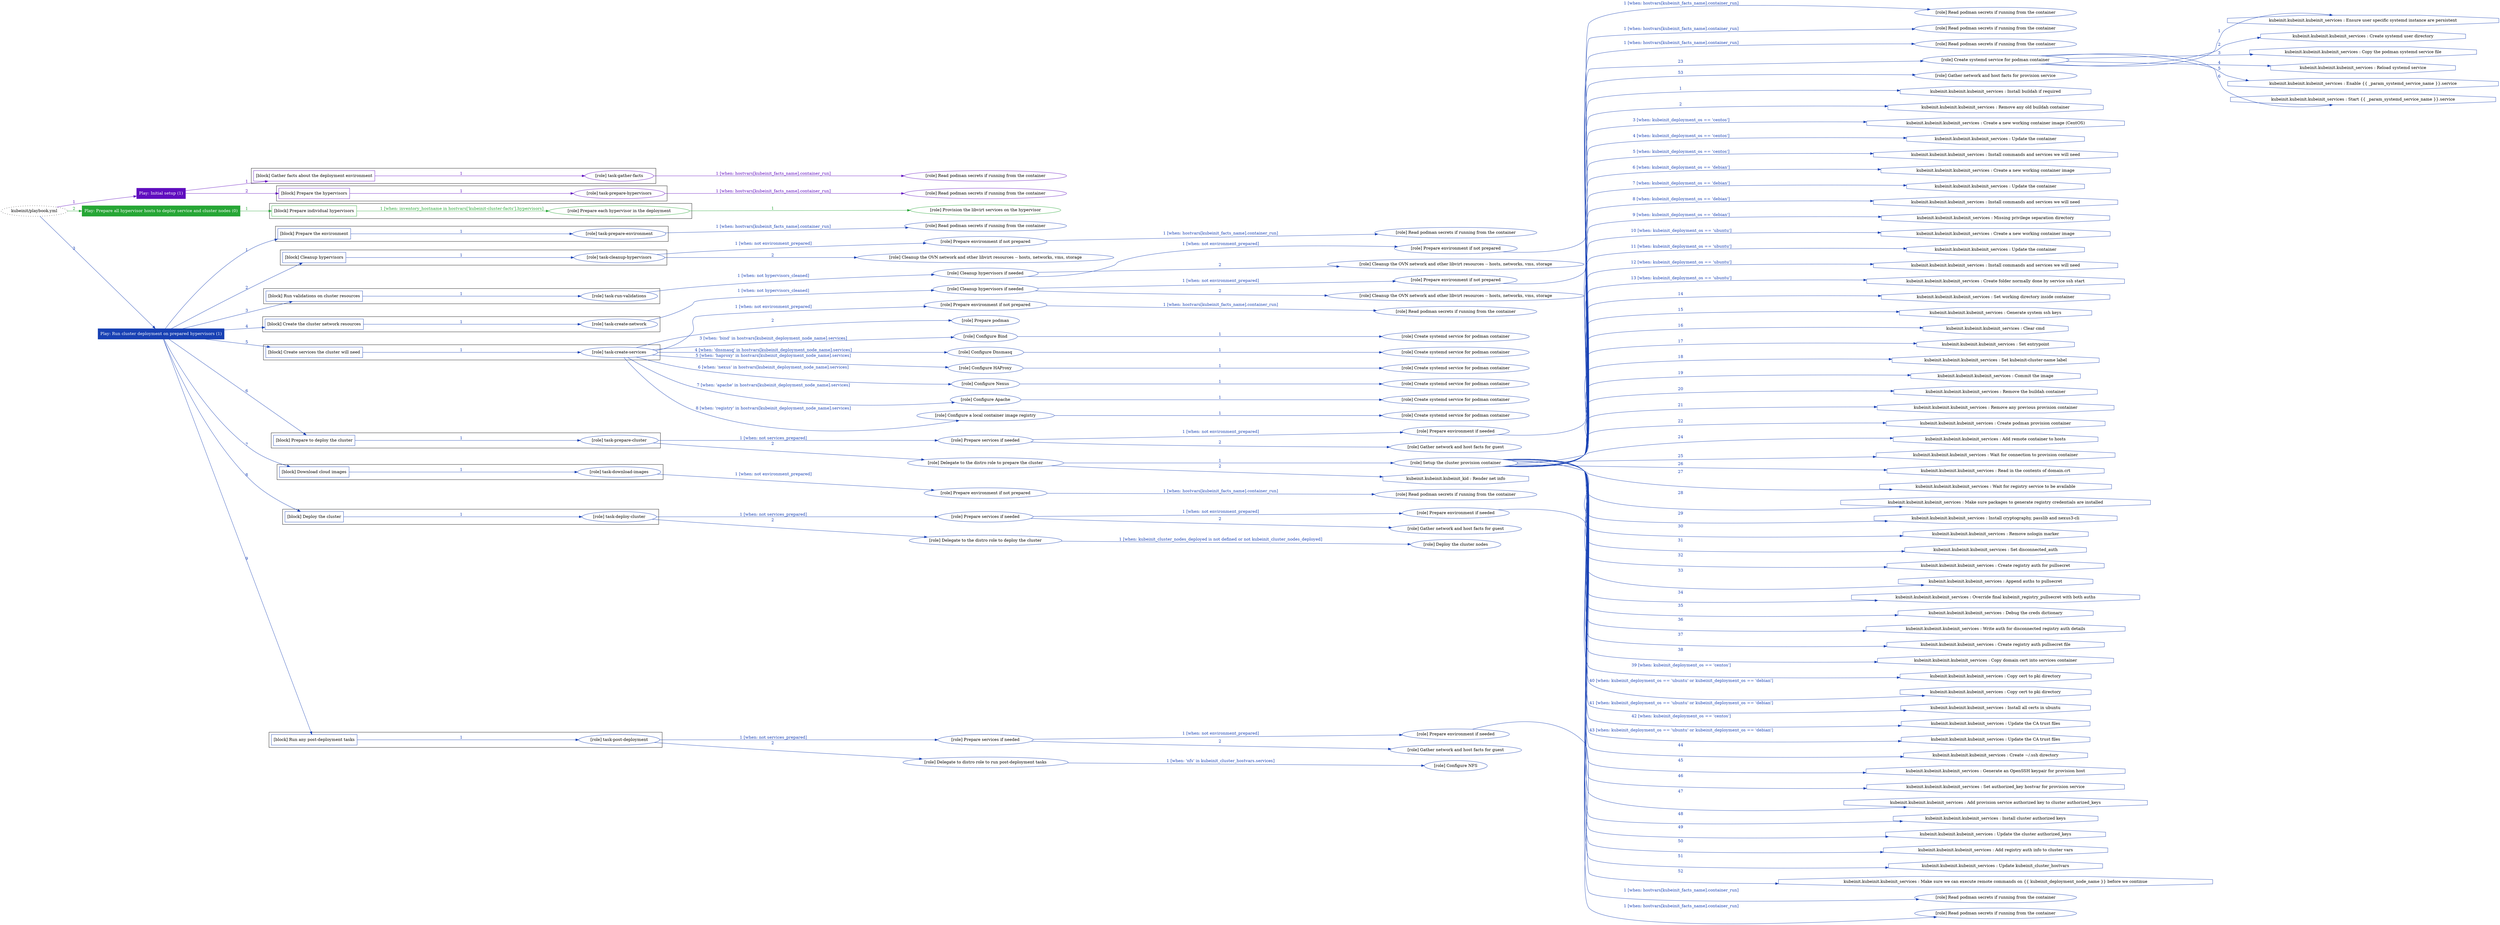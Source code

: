 digraph {
	graph [concentrate=true ordering=in rankdir=LR ratio=fill]
	edge [esep=5 sep=10]
	"kubeinit/playbook.yml" [id=root_node style=dotted]
	play_18a748cf [label="Play: Initial setup (1)" color="#600dbf" fontcolor="#ffffff" id=play_18a748cf shape=box style=filled tooltip=localhost]
	"kubeinit/playbook.yml" -> play_18a748cf [label="1 " color="#600dbf" fontcolor="#600dbf" id=edge_1cb28278 labeltooltip="1 " tooltip="1 "]
	subgraph "Read podman secrets if running from the container" {
		role_b4aa30fd [label="[role] Read podman secrets if running from the container" color="#600dbf" id=role_b4aa30fd tooltip="Read podman secrets if running from the container"]
	}
	subgraph "task-gather-facts" {
		role_33c32d77 [label="[role] task-gather-facts" color="#600dbf" id=role_33c32d77 tooltip="task-gather-facts"]
		role_33c32d77 -> role_b4aa30fd [label="1 [when: hostvars[kubeinit_facts_name].container_run]" color="#600dbf" fontcolor="#600dbf" id=edge_9a810062 labeltooltip="1 [when: hostvars[kubeinit_facts_name].container_run]" tooltip="1 [when: hostvars[kubeinit_facts_name].container_run]"]
	}
	subgraph "Read podman secrets if running from the container" {
		role_3bc39bf1 [label="[role] Read podman secrets if running from the container" color="#600dbf" id=role_3bc39bf1 tooltip="Read podman secrets if running from the container"]
	}
	subgraph "task-prepare-hypervisors" {
		role_60288ddb [label="[role] task-prepare-hypervisors" color="#600dbf" id=role_60288ddb tooltip="task-prepare-hypervisors"]
		role_60288ddb -> role_3bc39bf1 [label="1 [when: hostvars[kubeinit_facts_name].container_run]" color="#600dbf" fontcolor="#600dbf" id=edge_5578b2d9 labeltooltip="1 [when: hostvars[kubeinit_facts_name].container_run]" tooltip="1 [when: hostvars[kubeinit_facts_name].container_run]"]
	}
	subgraph "Play: Initial setup (1)" {
		play_18a748cf -> block_3f121d84 [label=1 color="#600dbf" fontcolor="#600dbf" id=edge_cacaa134 labeltooltip=1 tooltip=1]
		subgraph cluster_block_3f121d84 {
			block_3f121d84 [label="[block] Gather facts about the deployment environment" color="#600dbf" id=block_3f121d84 labeltooltip="Gather facts about the deployment environment" shape=box tooltip="Gather facts about the deployment environment"]
			block_3f121d84 -> role_33c32d77 [label="1 " color="#600dbf" fontcolor="#600dbf" id=edge_0bf9c8be labeltooltip="1 " tooltip="1 "]
		}
		play_18a748cf -> block_33295588 [label=2 color="#600dbf" fontcolor="#600dbf" id=edge_130fa110 labeltooltip=2 tooltip=2]
		subgraph cluster_block_33295588 {
			block_33295588 [label="[block] Prepare the hypervisors" color="#600dbf" id=block_33295588 labeltooltip="Prepare the hypervisors" shape=box tooltip="Prepare the hypervisors"]
			block_33295588 -> role_60288ddb [label="1 " color="#600dbf" fontcolor="#600dbf" id=edge_be3aed0b labeltooltip="1 " tooltip="1 "]
		}
	}
	play_1420249a [label="Play: Prepare all hypervisor hosts to deploy service and cluster nodes (0)" color="#26a635" fontcolor="#ffffff" id=play_1420249a shape=box style=filled tooltip="Play: Prepare all hypervisor hosts to deploy service and cluster nodes (0)"]
	"kubeinit/playbook.yml" -> play_1420249a [label="2 " color="#26a635" fontcolor="#26a635" id=edge_0d9d61f4 labeltooltip="2 " tooltip="2 "]
	subgraph "Provision the libvirt services on the hypervisor" {
		role_331fddcd [label="[role] Provision the libvirt services on the hypervisor" color="#26a635" id=role_331fddcd tooltip="Provision the libvirt services on the hypervisor"]
	}
	subgraph "Prepare each hypervisor in the deployment" {
		role_a88e086a [label="[role] Prepare each hypervisor in the deployment" color="#26a635" id=role_a88e086a tooltip="Prepare each hypervisor in the deployment"]
		role_a88e086a -> role_331fddcd [label="1 " color="#26a635" fontcolor="#26a635" id=edge_abb52465 labeltooltip="1 " tooltip="1 "]
	}
	subgraph "Play: Prepare all hypervisor hosts to deploy service and cluster nodes (0)" {
		play_1420249a -> block_84178c1f [label=1 color="#26a635" fontcolor="#26a635" id=edge_65515060 labeltooltip=1 tooltip=1]
		subgraph cluster_block_84178c1f {
			block_84178c1f [label="[block] Prepare individual hypervisors" color="#26a635" id=block_84178c1f labeltooltip="Prepare individual hypervisors" shape=box tooltip="Prepare individual hypervisors"]
			block_84178c1f -> role_a88e086a [label="1 [when: inventory_hostname in hostvars['kubeinit-cluster-facts'].hypervisors]" color="#26a635" fontcolor="#26a635" id=edge_d79941dc labeltooltip="1 [when: inventory_hostname in hostvars['kubeinit-cluster-facts'].hypervisors]" tooltip="1 [when: inventory_hostname in hostvars['kubeinit-cluster-facts'].hypervisors]"]
		}
	}
	play_3d520000 [label="Play: Run cluster deployment on prepared hypervisors (1)" color="#1841b4" fontcolor="#ffffff" id=play_3d520000 shape=box style=filled tooltip=localhost]
	"kubeinit/playbook.yml" -> play_3d520000 [label="3 " color="#1841b4" fontcolor="#1841b4" id=edge_19c8bd98 labeltooltip="3 " tooltip="3 "]
	subgraph "Read podman secrets if running from the container" {
		role_b7692001 [label="[role] Read podman secrets if running from the container" color="#1841b4" id=role_b7692001 tooltip="Read podman secrets if running from the container"]
	}
	subgraph "task-prepare-environment" {
		role_905f9a66 [label="[role] task-prepare-environment" color="#1841b4" id=role_905f9a66 tooltip="task-prepare-environment"]
		role_905f9a66 -> role_b7692001 [label="1 [when: hostvars[kubeinit_facts_name].container_run]" color="#1841b4" fontcolor="#1841b4" id=edge_22ffbbfa labeltooltip="1 [when: hostvars[kubeinit_facts_name].container_run]" tooltip="1 [when: hostvars[kubeinit_facts_name].container_run]"]
	}
	subgraph "Read podman secrets if running from the container" {
		role_15620878 [label="[role] Read podman secrets if running from the container" color="#1841b4" id=role_15620878 tooltip="Read podman secrets if running from the container"]
	}
	subgraph "Prepare environment if not prepared" {
		role_40dbcfec [label="[role] Prepare environment if not prepared" color="#1841b4" id=role_40dbcfec tooltip="Prepare environment if not prepared"]
		role_40dbcfec -> role_15620878 [label="1 [when: hostvars[kubeinit_facts_name].container_run]" color="#1841b4" fontcolor="#1841b4" id=edge_79820802 labeltooltip="1 [when: hostvars[kubeinit_facts_name].container_run]" tooltip="1 [when: hostvars[kubeinit_facts_name].container_run]"]
	}
	subgraph "Cleanup the OVN network and other libvirt resources -- hosts, networks, vms, storage" {
		role_3f696624 [label="[role] Cleanup the OVN network and other libvirt resources -- hosts, networks, vms, storage" color="#1841b4" id=role_3f696624 tooltip="Cleanup the OVN network and other libvirt resources -- hosts, networks, vms, storage"]
	}
	subgraph "task-cleanup-hypervisors" {
		role_981b71ec [label="[role] task-cleanup-hypervisors" color="#1841b4" id=role_981b71ec tooltip="task-cleanup-hypervisors"]
		role_981b71ec -> role_40dbcfec [label="1 [when: not environment_prepared]" color="#1841b4" fontcolor="#1841b4" id=edge_727ec7ac labeltooltip="1 [when: not environment_prepared]" tooltip="1 [when: not environment_prepared]"]
		role_981b71ec -> role_3f696624 [label="2 " color="#1841b4" fontcolor="#1841b4" id=edge_b91b972a labeltooltip="2 " tooltip="2 "]
	}
	subgraph "Read podman secrets if running from the container" {
		role_6e69cc57 [label="[role] Read podman secrets if running from the container" color="#1841b4" id=role_6e69cc57 tooltip="Read podman secrets if running from the container"]
	}
	subgraph "Prepare environment if not prepared" {
		role_3f800883 [label="[role] Prepare environment if not prepared" color="#1841b4" id=role_3f800883 tooltip="Prepare environment if not prepared"]
		role_3f800883 -> role_6e69cc57 [label="1 [when: hostvars[kubeinit_facts_name].container_run]" color="#1841b4" fontcolor="#1841b4" id=edge_97a9add1 labeltooltip="1 [when: hostvars[kubeinit_facts_name].container_run]" tooltip="1 [when: hostvars[kubeinit_facts_name].container_run]"]
	}
	subgraph "Cleanup the OVN network and other libvirt resources -- hosts, networks, vms, storage" {
		role_10e5cf0a [label="[role] Cleanup the OVN network and other libvirt resources -- hosts, networks, vms, storage" color="#1841b4" id=role_10e5cf0a tooltip="Cleanup the OVN network and other libvirt resources -- hosts, networks, vms, storage"]
	}
	subgraph "Cleanup hypervisors if needed" {
		role_9a9d1539 [label="[role] Cleanup hypervisors if needed" color="#1841b4" id=role_9a9d1539 tooltip="Cleanup hypervisors if needed"]
		role_9a9d1539 -> role_3f800883 [label="1 [when: not environment_prepared]" color="#1841b4" fontcolor="#1841b4" id=edge_cd2b4c20 labeltooltip="1 [when: not environment_prepared]" tooltip="1 [when: not environment_prepared]"]
		role_9a9d1539 -> role_10e5cf0a [label="2 " color="#1841b4" fontcolor="#1841b4" id=edge_21a88502 labeltooltip="2 " tooltip="2 "]
	}
	subgraph "task-run-validations" {
		role_0f50413a [label="[role] task-run-validations" color="#1841b4" id=role_0f50413a tooltip="task-run-validations"]
		role_0f50413a -> role_9a9d1539 [label="1 [when: not hypervisors_cleaned]" color="#1841b4" fontcolor="#1841b4" id=edge_78965ea8 labeltooltip="1 [when: not hypervisors_cleaned]" tooltip="1 [when: not hypervisors_cleaned]"]
	}
	subgraph "Read podman secrets if running from the container" {
		role_e513ef5f [label="[role] Read podman secrets if running from the container" color="#1841b4" id=role_e513ef5f tooltip="Read podman secrets if running from the container"]
	}
	subgraph "Prepare environment if not prepared" {
		role_cc778097 [label="[role] Prepare environment if not prepared" color="#1841b4" id=role_cc778097 tooltip="Prepare environment if not prepared"]
		role_cc778097 -> role_e513ef5f [label="1 [when: hostvars[kubeinit_facts_name].container_run]" color="#1841b4" fontcolor="#1841b4" id=edge_8d98edae labeltooltip="1 [when: hostvars[kubeinit_facts_name].container_run]" tooltip="1 [when: hostvars[kubeinit_facts_name].container_run]"]
	}
	subgraph "Cleanup the OVN network and other libvirt resources -- hosts, networks, vms, storage" {
		role_14fbc2df [label="[role] Cleanup the OVN network and other libvirt resources -- hosts, networks, vms, storage" color="#1841b4" id=role_14fbc2df tooltip="Cleanup the OVN network and other libvirt resources -- hosts, networks, vms, storage"]
	}
	subgraph "Cleanup hypervisors if needed" {
		role_37e70b6e [label="[role] Cleanup hypervisors if needed" color="#1841b4" id=role_37e70b6e tooltip="Cleanup hypervisors if needed"]
		role_37e70b6e -> role_cc778097 [label="1 [when: not environment_prepared]" color="#1841b4" fontcolor="#1841b4" id=edge_20c19e4c labeltooltip="1 [when: not environment_prepared]" tooltip="1 [when: not environment_prepared]"]
		role_37e70b6e -> role_14fbc2df [label="2 " color="#1841b4" fontcolor="#1841b4" id=edge_0a745ed6 labeltooltip="2 " tooltip="2 "]
	}
	subgraph "task-create-network" {
		role_c1e8832b [label="[role] task-create-network" color="#1841b4" id=role_c1e8832b tooltip="task-create-network"]
		role_c1e8832b -> role_37e70b6e [label="1 [when: not hypervisors_cleaned]" color="#1841b4" fontcolor="#1841b4" id=edge_5bb20e56 labeltooltip="1 [when: not hypervisors_cleaned]" tooltip="1 [when: not hypervisors_cleaned]"]
	}
	subgraph "Read podman secrets if running from the container" {
		role_c408c2c6 [label="[role] Read podman secrets if running from the container" color="#1841b4" id=role_c408c2c6 tooltip="Read podman secrets if running from the container"]
	}
	subgraph "Prepare environment if not prepared" {
		role_5c4196b8 [label="[role] Prepare environment if not prepared" color="#1841b4" id=role_5c4196b8 tooltip="Prepare environment if not prepared"]
		role_5c4196b8 -> role_c408c2c6 [label="1 [when: hostvars[kubeinit_facts_name].container_run]" color="#1841b4" fontcolor="#1841b4" id=edge_1e3e79ad labeltooltip="1 [when: hostvars[kubeinit_facts_name].container_run]" tooltip="1 [when: hostvars[kubeinit_facts_name].container_run]"]
	}
	subgraph "Prepare podman" {
		role_95e0b998 [label="[role] Prepare podman" color="#1841b4" id=role_95e0b998 tooltip="Prepare podman"]
	}
	subgraph "Create systemd service for podman container" {
		role_ab44bfbe [label="[role] Create systemd service for podman container" color="#1841b4" id=role_ab44bfbe tooltip="Create systemd service for podman container"]
	}
	subgraph "Configure Bind" {
		role_2b851f79 [label="[role] Configure Bind" color="#1841b4" id=role_2b851f79 tooltip="Configure Bind"]
		role_2b851f79 -> role_ab44bfbe [label="1 " color="#1841b4" fontcolor="#1841b4" id=edge_907cd61a labeltooltip="1 " tooltip="1 "]
	}
	subgraph "Create systemd service for podman container" {
		role_3a43bc32 [label="[role] Create systemd service for podman container" color="#1841b4" id=role_3a43bc32 tooltip="Create systemd service for podman container"]
	}
	subgraph "Configure Dnsmasq" {
		role_d74940d8 [label="[role] Configure Dnsmasq" color="#1841b4" id=role_d74940d8 tooltip="Configure Dnsmasq"]
		role_d74940d8 -> role_3a43bc32 [label="1 " color="#1841b4" fontcolor="#1841b4" id=edge_3c41e4aa labeltooltip="1 " tooltip="1 "]
	}
	subgraph "Create systemd service for podman container" {
		role_bc5871fc [label="[role] Create systemd service for podman container" color="#1841b4" id=role_bc5871fc tooltip="Create systemd service for podman container"]
	}
	subgraph "Configure HAProxy" {
		role_f35c65db [label="[role] Configure HAProxy" color="#1841b4" id=role_f35c65db tooltip="Configure HAProxy"]
		role_f35c65db -> role_bc5871fc [label="1 " color="#1841b4" fontcolor="#1841b4" id=edge_3dd88794 labeltooltip="1 " tooltip="1 "]
	}
	subgraph "Create systemd service for podman container" {
		role_e0eb40b7 [label="[role] Create systemd service for podman container" color="#1841b4" id=role_e0eb40b7 tooltip="Create systemd service for podman container"]
	}
	subgraph "Configure Nexus" {
		role_de30dcdb [label="[role] Configure Nexus" color="#1841b4" id=role_de30dcdb tooltip="Configure Nexus"]
		role_de30dcdb -> role_e0eb40b7 [label="1 " color="#1841b4" fontcolor="#1841b4" id=edge_788274f1 labeltooltip="1 " tooltip="1 "]
	}
	subgraph "Create systemd service for podman container" {
		role_afc23f8c [label="[role] Create systemd service for podman container" color="#1841b4" id=role_afc23f8c tooltip="Create systemd service for podman container"]
	}
	subgraph "Configure Apache" {
		role_a81b8ad0 [label="[role] Configure Apache" color="#1841b4" id=role_a81b8ad0 tooltip="Configure Apache"]
		role_a81b8ad0 -> role_afc23f8c [label="1 " color="#1841b4" fontcolor="#1841b4" id=edge_1abb2bf6 labeltooltip="1 " tooltip="1 "]
	}
	subgraph "Create systemd service for podman container" {
		role_8db9097f [label="[role] Create systemd service for podman container" color="#1841b4" id=role_8db9097f tooltip="Create systemd service for podman container"]
	}
	subgraph "Configure a local container image registry" {
		role_be4de0ff [label="[role] Configure a local container image registry" color="#1841b4" id=role_be4de0ff tooltip="Configure a local container image registry"]
		role_be4de0ff -> role_8db9097f [label="1 " color="#1841b4" fontcolor="#1841b4" id=edge_3832db0d labeltooltip="1 " tooltip="1 "]
	}
	subgraph "task-create-services" {
		role_b650100c [label="[role] task-create-services" color="#1841b4" id=role_b650100c tooltip="task-create-services"]
		role_b650100c -> role_5c4196b8 [label="1 [when: not environment_prepared]" color="#1841b4" fontcolor="#1841b4" id=edge_6ee24d2a labeltooltip="1 [when: not environment_prepared]" tooltip="1 [when: not environment_prepared]"]
		role_b650100c -> role_95e0b998 [label="2 " color="#1841b4" fontcolor="#1841b4" id=edge_4214ab1a labeltooltip="2 " tooltip="2 "]
		role_b650100c -> role_2b851f79 [label="3 [when: 'bind' in hostvars[kubeinit_deployment_node_name].services]" color="#1841b4" fontcolor="#1841b4" id=edge_605776a6 labeltooltip="3 [when: 'bind' in hostvars[kubeinit_deployment_node_name].services]" tooltip="3 [when: 'bind' in hostvars[kubeinit_deployment_node_name].services]"]
		role_b650100c -> role_d74940d8 [label="4 [when: 'dnsmasq' in hostvars[kubeinit_deployment_node_name].services]" color="#1841b4" fontcolor="#1841b4" id=edge_74604edc labeltooltip="4 [when: 'dnsmasq' in hostvars[kubeinit_deployment_node_name].services]" tooltip="4 [when: 'dnsmasq' in hostvars[kubeinit_deployment_node_name].services]"]
		role_b650100c -> role_f35c65db [label="5 [when: 'haproxy' in hostvars[kubeinit_deployment_node_name].services]" color="#1841b4" fontcolor="#1841b4" id=edge_eb008786 labeltooltip="5 [when: 'haproxy' in hostvars[kubeinit_deployment_node_name].services]" tooltip="5 [when: 'haproxy' in hostvars[kubeinit_deployment_node_name].services]"]
		role_b650100c -> role_de30dcdb [label="6 [when: 'nexus' in hostvars[kubeinit_deployment_node_name].services]" color="#1841b4" fontcolor="#1841b4" id=edge_0ed3d2d3 labeltooltip="6 [when: 'nexus' in hostvars[kubeinit_deployment_node_name].services]" tooltip="6 [when: 'nexus' in hostvars[kubeinit_deployment_node_name].services]"]
		role_b650100c -> role_a81b8ad0 [label="7 [when: 'apache' in hostvars[kubeinit_deployment_node_name].services]" color="#1841b4" fontcolor="#1841b4" id=edge_b6a6c550 labeltooltip="7 [when: 'apache' in hostvars[kubeinit_deployment_node_name].services]" tooltip="7 [when: 'apache' in hostvars[kubeinit_deployment_node_name].services]"]
		role_b650100c -> role_be4de0ff [label="8 [when: 'registry' in hostvars[kubeinit_deployment_node_name].services]" color="#1841b4" fontcolor="#1841b4" id=edge_ae1fda92 labeltooltip="8 [when: 'registry' in hostvars[kubeinit_deployment_node_name].services]" tooltip="8 [when: 'registry' in hostvars[kubeinit_deployment_node_name].services]"]
	}
	subgraph "Read podman secrets if running from the container" {
		role_62f747c8 [label="[role] Read podman secrets if running from the container" color="#1841b4" id=role_62f747c8 tooltip="Read podman secrets if running from the container"]
	}
	subgraph "Prepare environment if needed" {
		role_aa2cab50 [label="[role] Prepare environment if needed" color="#1841b4" id=role_aa2cab50 tooltip="Prepare environment if needed"]
		role_aa2cab50 -> role_62f747c8 [label="1 [when: hostvars[kubeinit_facts_name].container_run]" color="#1841b4" fontcolor="#1841b4" id=edge_284a0526 labeltooltip="1 [when: hostvars[kubeinit_facts_name].container_run]" tooltip="1 [when: hostvars[kubeinit_facts_name].container_run]"]
	}
	subgraph "Gather network and host facts for guest" {
		role_6bc49419 [label="[role] Gather network and host facts for guest" color="#1841b4" id=role_6bc49419 tooltip="Gather network and host facts for guest"]
	}
	subgraph "Prepare services if needed" {
		role_a69b71bd [label="[role] Prepare services if needed" color="#1841b4" id=role_a69b71bd tooltip="Prepare services if needed"]
		role_a69b71bd -> role_aa2cab50 [label="1 [when: not environment_prepared]" color="#1841b4" fontcolor="#1841b4" id=edge_4a1d6750 labeltooltip="1 [when: not environment_prepared]" tooltip="1 [when: not environment_prepared]"]
		role_a69b71bd -> role_6bc49419 [label="2 " color="#1841b4" fontcolor="#1841b4" id=edge_06b1d3c9 labeltooltip="2 " tooltip="2 "]
	}
	subgraph "Create systemd service for podman container" {
		role_2420e75e [label="[role] Create systemd service for podman container" color="#1841b4" id=role_2420e75e tooltip="Create systemd service for podman container"]
		task_db91f6f3 [label="kubeinit.kubeinit.kubeinit_services : Ensure user specific systemd instance are persistent" color="#1841b4" id=task_db91f6f3 shape=octagon tooltip="kubeinit.kubeinit.kubeinit_services : Ensure user specific systemd instance are persistent"]
		role_2420e75e -> task_db91f6f3 [label="1 " color="#1841b4" fontcolor="#1841b4" id=edge_17df20c0 labeltooltip="1 " tooltip="1 "]
		task_4e20e71c [label="kubeinit.kubeinit.kubeinit_services : Create systemd user directory" color="#1841b4" id=task_4e20e71c shape=octagon tooltip="kubeinit.kubeinit.kubeinit_services : Create systemd user directory"]
		role_2420e75e -> task_4e20e71c [label="2 " color="#1841b4" fontcolor="#1841b4" id=edge_88bf8476 labeltooltip="2 " tooltip="2 "]
		task_432e4bd3 [label="kubeinit.kubeinit.kubeinit_services : Copy the podman systemd service file" color="#1841b4" id=task_432e4bd3 shape=octagon tooltip="kubeinit.kubeinit.kubeinit_services : Copy the podman systemd service file"]
		role_2420e75e -> task_432e4bd3 [label="3 " color="#1841b4" fontcolor="#1841b4" id=edge_a18a96c6 labeltooltip="3 " tooltip="3 "]
		task_9354cc85 [label="kubeinit.kubeinit.kubeinit_services : Reload systemd service" color="#1841b4" id=task_9354cc85 shape=octagon tooltip="kubeinit.kubeinit.kubeinit_services : Reload systemd service"]
		role_2420e75e -> task_9354cc85 [label="4 " color="#1841b4" fontcolor="#1841b4" id=edge_1aa3a5f4 labeltooltip="4 " tooltip="4 "]
		task_e853a113 [label="kubeinit.kubeinit.kubeinit_services : Enable {{ _param_systemd_service_name }}.service" color="#1841b4" id=task_e853a113 shape=octagon tooltip="kubeinit.kubeinit.kubeinit_services : Enable {{ _param_systemd_service_name }}.service"]
		role_2420e75e -> task_e853a113 [label="5 " color="#1841b4" fontcolor="#1841b4" id=edge_7f764b14 labeltooltip="5 " tooltip="5 "]
		task_b0398059 [label="kubeinit.kubeinit.kubeinit_services : Start {{ _param_systemd_service_name }}.service" color="#1841b4" id=task_b0398059 shape=octagon tooltip="kubeinit.kubeinit.kubeinit_services : Start {{ _param_systemd_service_name }}.service"]
		role_2420e75e -> task_b0398059 [label="6 " color="#1841b4" fontcolor="#1841b4" id=edge_5e881d52 labeltooltip="6 " tooltip="6 "]
	}
	subgraph "Gather network and host facts for provision service" {
		role_fc0a5cf9 [label="[role] Gather network and host facts for provision service" color="#1841b4" id=role_fc0a5cf9 tooltip="Gather network and host facts for provision service"]
	}
	subgraph "Setup the cluster provision container" {
		role_82c456aa [label="[role] Setup the cluster provision container" color="#1841b4" id=role_82c456aa tooltip="Setup the cluster provision container"]
		task_92bc8210 [label="kubeinit.kubeinit.kubeinit_services : Install buildah if required" color="#1841b4" id=task_92bc8210 shape=octagon tooltip="kubeinit.kubeinit.kubeinit_services : Install buildah if required"]
		role_82c456aa -> task_92bc8210 [label="1 " color="#1841b4" fontcolor="#1841b4" id=edge_dab64ac1 labeltooltip="1 " tooltip="1 "]
		task_759456aa [label="kubeinit.kubeinit.kubeinit_services : Remove any old buildah container" color="#1841b4" id=task_759456aa shape=octagon tooltip="kubeinit.kubeinit.kubeinit_services : Remove any old buildah container"]
		role_82c456aa -> task_759456aa [label="2 " color="#1841b4" fontcolor="#1841b4" id=edge_d891d8b1 labeltooltip="2 " tooltip="2 "]
		task_ed5773d5 [label="kubeinit.kubeinit.kubeinit_services : Create a new working container image (CentOS)" color="#1841b4" id=task_ed5773d5 shape=octagon tooltip="kubeinit.kubeinit.kubeinit_services : Create a new working container image (CentOS)"]
		role_82c456aa -> task_ed5773d5 [label="3 [when: kubeinit_deployment_os == 'centos']" color="#1841b4" fontcolor="#1841b4" id=edge_d89e5bfb labeltooltip="3 [when: kubeinit_deployment_os == 'centos']" tooltip="3 [when: kubeinit_deployment_os == 'centos']"]
		task_29327135 [label="kubeinit.kubeinit.kubeinit_services : Update the container" color="#1841b4" id=task_29327135 shape=octagon tooltip="kubeinit.kubeinit.kubeinit_services : Update the container"]
		role_82c456aa -> task_29327135 [label="4 [when: kubeinit_deployment_os == 'centos']" color="#1841b4" fontcolor="#1841b4" id=edge_69641c63 labeltooltip="4 [when: kubeinit_deployment_os == 'centos']" tooltip="4 [when: kubeinit_deployment_os == 'centos']"]
		task_13060c08 [label="kubeinit.kubeinit.kubeinit_services : Install commands and services we will need" color="#1841b4" id=task_13060c08 shape=octagon tooltip="kubeinit.kubeinit.kubeinit_services : Install commands and services we will need"]
		role_82c456aa -> task_13060c08 [label="5 [when: kubeinit_deployment_os == 'centos']" color="#1841b4" fontcolor="#1841b4" id=edge_fe55a346 labeltooltip="5 [when: kubeinit_deployment_os == 'centos']" tooltip="5 [when: kubeinit_deployment_os == 'centos']"]
		task_5dadcf23 [label="kubeinit.kubeinit.kubeinit_services : Create a new working container image" color="#1841b4" id=task_5dadcf23 shape=octagon tooltip="kubeinit.kubeinit.kubeinit_services : Create a new working container image"]
		role_82c456aa -> task_5dadcf23 [label="6 [when: kubeinit_deployment_os == 'debian']" color="#1841b4" fontcolor="#1841b4" id=edge_7c759b92 labeltooltip="6 [when: kubeinit_deployment_os == 'debian']" tooltip="6 [when: kubeinit_deployment_os == 'debian']"]
		task_ddcf516b [label="kubeinit.kubeinit.kubeinit_services : Update the container" color="#1841b4" id=task_ddcf516b shape=octagon tooltip="kubeinit.kubeinit.kubeinit_services : Update the container"]
		role_82c456aa -> task_ddcf516b [label="7 [when: kubeinit_deployment_os == 'debian']" color="#1841b4" fontcolor="#1841b4" id=edge_60291f92 labeltooltip="7 [when: kubeinit_deployment_os == 'debian']" tooltip="7 [when: kubeinit_deployment_os == 'debian']"]
		task_cedb6811 [label="kubeinit.kubeinit.kubeinit_services : Install commands and services we will need" color="#1841b4" id=task_cedb6811 shape=octagon tooltip="kubeinit.kubeinit.kubeinit_services : Install commands and services we will need"]
		role_82c456aa -> task_cedb6811 [label="8 [when: kubeinit_deployment_os == 'debian']" color="#1841b4" fontcolor="#1841b4" id=edge_ee23821c labeltooltip="8 [when: kubeinit_deployment_os == 'debian']" tooltip="8 [when: kubeinit_deployment_os == 'debian']"]
		task_0645d112 [label="kubeinit.kubeinit.kubeinit_services : Missing privilege separation directory" color="#1841b4" id=task_0645d112 shape=octagon tooltip="kubeinit.kubeinit.kubeinit_services : Missing privilege separation directory"]
		role_82c456aa -> task_0645d112 [label="9 [when: kubeinit_deployment_os == 'debian']" color="#1841b4" fontcolor="#1841b4" id=edge_85e3eb9f labeltooltip="9 [when: kubeinit_deployment_os == 'debian']" tooltip="9 [when: kubeinit_deployment_os == 'debian']"]
		task_e2025cd4 [label="kubeinit.kubeinit.kubeinit_services : Create a new working container image" color="#1841b4" id=task_e2025cd4 shape=octagon tooltip="kubeinit.kubeinit.kubeinit_services : Create a new working container image"]
		role_82c456aa -> task_e2025cd4 [label="10 [when: kubeinit_deployment_os == 'ubuntu']" color="#1841b4" fontcolor="#1841b4" id=edge_236de14a labeltooltip="10 [when: kubeinit_deployment_os == 'ubuntu']" tooltip="10 [when: kubeinit_deployment_os == 'ubuntu']"]
		task_927305f6 [label="kubeinit.kubeinit.kubeinit_services : Update the container" color="#1841b4" id=task_927305f6 shape=octagon tooltip="kubeinit.kubeinit.kubeinit_services : Update the container"]
		role_82c456aa -> task_927305f6 [label="11 [when: kubeinit_deployment_os == 'ubuntu']" color="#1841b4" fontcolor="#1841b4" id=edge_11bc12f2 labeltooltip="11 [when: kubeinit_deployment_os == 'ubuntu']" tooltip="11 [when: kubeinit_deployment_os == 'ubuntu']"]
		task_497b8282 [label="kubeinit.kubeinit.kubeinit_services : Install commands and services we will need" color="#1841b4" id=task_497b8282 shape=octagon tooltip="kubeinit.kubeinit.kubeinit_services : Install commands and services we will need"]
		role_82c456aa -> task_497b8282 [label="12 [when: kubeinit_deployment_os == 'ubuntu']" color="#1841b4" fontcolor="#1841b4" id=edge_9a8fac51 labeltooltip="12 [when: kubeinit_deployment_os == 'ubuntu']" tooltip="12 [when: kubeinit_deployment_os == 'ubuntu']"]
		task_9c934bd9 [label="kubeinit.kubeinit.kubeinit_services : Create folder normally done by service ssh start" color="#1841b4" id=task_9c934bd9 shape=octagon tooltip="kubeinit.kubeinit.kubeinit_services : Create folder normally done by service ssh start"]
		role_82c456aa -> task_9c934bd9 [label="13 [when: kubeinit_deployment_os == 'ubuntu']" color="#1841b4" fontcolor="#1841b4" id=edge_0a45f7df labeltooltip="13 [when: kubeinit_deployment_os == 'ubuntu']" tooltip="13 [when: kubeinit_deployment_os == 'ubuntu']"]
		task_dadc8f5b [label="kubeinit.kubeinit.kubeinit_services : Set working directory inside container" color="#1841b4" id=task_dadc8f5b shape=octagon tooltip="kubeinit.kubeinit.kubeinit_services : Set working directory inside container"]
		role_82c456aa -> task_dadc8f5b [label="14 " color="#1841b4" fontcolor="#1841b4" id=edge_7e619486 labeltooltip="14 " tooltip="14 "]
		task_ffe45c71 [label="kubeinit.kubeinit.kubeinit_services : Generate system ssh keys" color="#1841b4" id=task_ffe45c71 shape=octagon tooltip="kubeinit.kubeinit.kubeinit_services : Generate system ssh keys"]
		role_82c456aa -> task_ffe45c71 [label="15 " color="#1841b4" fontcolor="#1841b4" id=edge_37035b6c labeltooltip="15 " tooltip="15 "]
		task_615bda75 [label="kubeinit.kubeinit.kubeinit_services : Clear cmd" color="#1841b4" id=task_615bda75 shape=octagon tooltip="kubeinit.kubeinit.kubeinit_services : Clear cmd"]
		role_82c456aa -> task_615bda75 [label="16 " color="#1841b4" fontcolor="#1841b4" id=edge_ac9217a1 labeltooltip="16 " tooltip="16 "]
		task_0b9135a7 [label="kubeinit.kubeinit.kubeinit_services : Set entrypoint" color="#1841b4" id=task_0b9135a7 shape=octagon tooltip="kubeinit.kubeinit.kubeinit_services : Set entrypoint"]
		role_82c456aa -> task_0b9135a7 [label="17 " color="#1841b4" fontcolor="#1841b4" id=edge_de5c652b labeltooltip="17 " tooltip="17 "]
		task_3c045017 [label="kubeinit.kubeinit.kubeinit_services : Set kubeinit-cluster-name label" color="#1841b4" id=task_3c045017 shape=octagon tooltip="kubeinit.kubeinit.kubeinit_services : Set kubeinit-cluster-name label"]
		role_82c456aa -> task_3c045017 [label="18 " color="#1841b4" fontcolor="#1841b4" id=edge_8e2e2ea1 labeltooltip="18 " tooltip="18 "]
		task_ec8d8bf2 [label="kubeinit.kubeinit.kubeinit_services : Commit the image" color="#1841b4" id=task_ec8d8bf2 shape=octagon tooltip="kubeinit.kubeinit.kubeinit_services : Commit the image"]
		role_82c456aa -> task_ec8d8bf2 [label="19 " color="#1841b4" fontcolor="#1841b4" id=edge_5372686c labeltooltip="19 " tooltip="19 "]
		task_b31681a1 [label="kubeinit.kubeinit.kubeinit_services : Remove the buildah container" color="#1841b4" id=task_b31681a1 shape=octagon tooltip="kubeinit.kubeinit.kubeinit_services : Remove the buildah container"]
		role_82c456aa -> task_b31681a1 [label="20 " color="#1841b4" fontcolor="#1841b4" id=edge_2c5d1534 labeltooltip="20 " tooltip="20 "]
		task_3ebf3d8c [label="kubeinit.kubeinit.kubeinit_services : Remove any previous provision container" color="#1841b4" id=task_3ebf3d8c shape=octagon tooltip="kubeinit.kubeinit.kubeinit_services : Remove any previous provision container"]
		role_82c456aa -> task_3ebf3d8c [label="21 " color="#1841b4" fontcolor="#1841b4" id=edge_7fd37bb4 labeltooltip="21 " tooltip="21 "]
		task_9b07cac0 [label="kubeinit.kubeinit.kubeinit_services : Create podman provision container" color="#1841b4" id=task_9b07cac0 shape=octagon tooltip="kubeinit.kubeinit.kubeinit_services : Create podman provision container"]
		role_82c456aa -> task_9b07cac0 [label="22 " color="#1841b4" fontcolor="#1841b4" id=edge_9b897815 labeltooltip="22 " tooltip="22 "]
		role_82c456aa -> role_2420e75e [label="23 " color="#1841b4" fontcolor="#1841b4" id=edge_f05c120f labeltooltip="23 " tooltip="23 "]
		task_cf482145 [label="kubeinit.kubeinit.kubeinit_services : Add remote container to hosts" color="#1841b4" id=task_cf482145 shape=octagon tooltip="kubeinit.kubeinit.kubeinit_services : Add remote container to hosts"]
		role_82c456aa -> task_cf482145 [label="24 " color="#1841b4" fontcolor="#1841b4" id=edge_7e7b7333 labeltooltip="24 " tooltip="24 "]
		task_18e8d089 [label="kubeinit.kubeinit.kubeinit_services : Wait for connection to provision container" color="#1841b4" id=task_18e8d089 shape=octagon tooltip="kubeinit.kubeinit.kubeinit_services : Wait for connection to provision container"]
		role_82c456aa -> task_18e8d089 [label="25 " color="#1841b4" fontcolor="#1841b4" id=edge_711e3bbd labeltooltip="25 " tooltip="25 "]
		task_3b959315 [label="kubeinit.kubeinit.kubeinit_services : Read in the contents of domain.crt" color="#1841b4" id=task_3b959315 shape=octagon tooltip="kubeinit.kubeinit.kubeinit_services : Read in the contents of domain.crt"]
		role_82c456aa -> task_3b959315 [label="26 " color="#1841b4" fontcolor="#1841b4" id=edge_3632f4b0 labeltooltip="26 " tooltip="26 "]
		task_eddeeb0a [label="kubeinit.kubeinit.kubeinit_services : Wait for registry service to be available" color="#1841b4" id=task_eddeeb0a shape=octagon tooltip="kubeinit.kubeinit.kubeinit_services : Wait for registry service to be available"]
		role_82c456aa -> task_eddeeb0a [label="27 " color="#1841b4" fontcolor="#1841b4" id=edge_852ff1d5 labeltooltip="27 " tooltip="27 "]
		task_29a31686 [label="kubeinit.kubeinit.kubeinit_services : Make sure packages to generate registry credentials are installed" color="#1841b4" id=task_29a31686 shape=octagon tooltip="kubeinit.kubeinit.kubeinit_services : Make sure packages to generate registry credentials are installed"]
		role_82c456aa -> task_29a31686 [label="28 " color="#1841b4" fontcolor="#1841b4" id=edge_7dfc245d labeltooltip="28 " tooltip="28 "]
		task_6d6f7885 [label="kubeinit.kubeinit.kubeinit_services : Install cryptography, passlib and nexus3-cli" color="#1841b4" id=task_6d6f7885 shape=octagon tooltip="kubeinit.kubeinit.kubeinit_services : Install cryptography, passlib and nexus3-cli"]
		role_82c456aa -> task_6d6f7885 [label="29 " color="#1841b4" fontcolor="#1841b4" id=edge_015d8d67 labeltooltip="29 " tooltip="29 "]
		task_9011c0c3 [label="kubeinit.kubeinit.kubeinit_services : Remove nologin marker" color="#1841b4" id=task_9011c0c3 shape=octagon tooltip="kubeinit.kubeinit.kubeinit_services : Remove nologin marker"]
		role_82c456aa -> task_9011c0c3 [label="30 " color="#1841b4" fontcolor="#1841b4" id=edge_dcc3beef labeltooltip="30 " tooltip="30 "]
		task_65e0ccf1 [label="kubeinit.kubeinit.kubeinit_services : Set disconnected_auth" color="#1841b4" id=task_65e0ccf1 shape=octagon tooltip="kubeinit.kubeinit.kubeinit_services : Set disconnected_auth"]
		role_82c456aa -> task_65e0ccf1 [label="31 " color="#1841b4" fontcolor="#1841b4" id=edge_ed91318b labeltooltip="31 " tooltip="31 "]
		task_df712796 [label="kubeinit.kubeinit.kubeinit_services : Create registry auth for pullsecret" color="#1841b4" id=task_df712796 shape=octagon tooltip="kubeinit.kubeinit.kubeinit_services : Create registry auth for pullsecret"]
		role_82c456aa -> task_df712796 [label="32 " color="#1841b4" fontcolor="#1841b4" id=edge_df49094f labeltooltip="32 " tooltip="32 "]
		task_8bc7d558 [label="kubeinit.kubeinit.kubeinit_services : Append auths to pullsecret" color="#1841b4" id=task_8bc7d558 shape=octagon tooltip="kubeinit.kubeinit.kubeinit_services : Append auths to pullsecret"]
		role_82c456aa -> task_8bc7d558 [label="33 " color="#1841b4" fontcolor="#1841b4" id=edge_678e6c7a labeltooltip="33 " tooltip="33 "]
		task_4b14468a [label="kubeinit.kubeinit.kubeinit_services : Override final kubeinit_registry_pullsecret with both auths" color="#1841b4" id=task_4b14468a shape=octagon tooltip="kubeinit.kubeinit.kubeinit_services : Override final kubeinit_registry_pullsecret with both auths"]
		role_82c456aa -> task_4b14468a [label="34 " color="#1841b4" fontcolor="#1841b4" id=edge_2b0152ee labeltooltip="34 " tooltip="34 "]
		task_fbbb8efd [label="kubeinit.kubeinit.kubeinit_services : Debug the creds dictionary" color="#1841b4" id=task_fbbb8efd shape=octagon tooltip="kubeinit.kubeinit.kubeinit_services : Debug the creds dictionary"]
		role_82c456aa -> task_fbbb8efd [label="35 " color="#1841b4" fontcolor="#1841b4" id=edge_45f29353 labeltooltip="35 " tooltip="35 "]
		task_8d525363 [label="kubeinit.kubeinit.kubeinit_services : Write auth for disconnected registry auth details" color="#1841b4" id=task_8d525363 shape=octagon tooltip="kubeinit.kubeinit.kubeinit_services : Write auth for disconnected registry auth details"]
		role_82c456aa -> task_8d525363 [label="36 " color="#1841b4" fontcolor="#1841b4" id=edge_2ffa5f7d labeltooltip="36 " tooltip="36 "]
		task_285293cb [label="kubeinit.kubeinit.kubeinit_services : Create registry auth pullsecret file" color="#1841b4" id=task_285293cb shape=octagon tooltip="kubeinit.kubeinit.kubeinit_services : Create registry auth pullsecret file"]
		role_82c456aa -> task_285293cb [label="37 " color="#1841b4" fontcolor="#1841b4" id=edge_15c516f4 labeltooltip="37 " tooltip="37 "]
		task_6998101d [label="kubeinit.kubeinit.kubeinit_services : Copy domain cert into services container" color="#1841b4" id=task_6998101d shape=octagon tooltip="kubeinit.kubeinit.kubeinit_services : Copy domain cert into services container"]
		role_82c456aa -> task_6998101d [label="38 " color="#1841b4" fontcolor="#1841b4" id=edge_6ae4ea8a labeltooltip="38 " tooltip="38 "]
		task_b058db28 [label="kubeinit.kubeinit.kubeinit_services : Copy cert to pki directory" color="#1841b4" id=task_b058db28 shape=octagon tooltip="kubeinit.kubeinit.kubeinit_services : Copy cert to pki directory"]
		role_82c456aa -> task_b058db28 [label="39 [when: kubeinit_deployment_os == 'centos']" color="#1841b4" fontcolor="#1841b4" id=edge_d31ee7f2 labeltooltip="39 [when: kubeinit_deployment_os == 'centos']" tooltip="39 [when: kubeinit_deployment_os == 'centos']"]
		task_68059407 [label="kubeinit.kubeinit.kubeinit_services : Copy cert to pki directory" color="#1841b4" id=task_68059407 shape=octagon tooltip="kubeinit.kubeinit.kubeinit_services : Copy cert to pki directory"]
		role_82c456aa -> task_68059407 [label="40 [when: kubeinit_deployment_os == 'ubuntu' or kubeinit_deployment_os == 'debian']" color="#1841b4" fontcolor="#1841b4" id=edge_88122fc1 labeltooltip="40 [when: kubeinit_deployment_os == 'ubuntu' or kubeinit_deployment_os == 'debian']" tooltip="40 [when: kubeinit_deployment_os == 'ubuntu' or kubeinit_deployment_os == 'debian']"]
		task_d43642bf [label="kubeinit.kubeinit.kubeinit_services : Install all certs in ubuntu" color="#1841b4" id=task_d43642bf shape=octagon tooltip="kubeinit.kubeinit.kubeinit_services : Install all certs in ubuntu"]
		role_82c456aa -> task_d43642bf [label="41 [when: kubeinit_deployment_os == 'ubuntu' or kubeinit_deployment_os == 'debian']" color="#1841b4" fontcolor="#1841b4" id=edge_20bf08a9 labeltooltip="41 [when: kubeinit_deployment_os == 'ubuntu' or kubeinit_deployment_os == 'debian']" tooltip="41 [when: kubeinit_deployment_os == 'ubuntu' or kubeinit_deployment_os == 'debian']"]
		task_422aad2e [label="kubeinit.kubeinit.kubeinit_services : Update the CA trust files" color="#1841b4" id=task_422aad2e shape=octagon tooltip="kubeinit.kubeinit.kubeinit_services : Update the CA trust files"]
		role_82c456aa -> task_422aad2e [label="42 [when: kubeinit_deployment_os == 'centos']" color="#1841b4" fontcolor="#1841b4" id=edge_7956073d labeltooltip="42 [when: kubeinit_deployment_os == 'centos']" tooltip="42 [when: kubeinit_deployment_os == 'centos']"]
		task_68d1e7d9 [label="kubeinit.kubeinit.kubeinit_services : Update the CA trust files" color="#1841b4" id=task_68d1e7d9 shape=octagon tooltip="kubeinit.kubeinit.kubeinit_services : Update the CA trust files"]
		role_82c456aa -> task_68d1e7d9 [label="43 [when: kubeinit_deployment_os == 'ubuntu' or kubeinit_deployment_os == 'debian']" color="#1841b4" fontcolor="#1841b4" id=edge_6407db77 labeltooltip="43 [when: kubeinit_deployment_os == 'ubuntu' or kubeinit_deployment_os == 'debian']" tooltip="43 [when: kubeinit_deployment_os == 'ubuntu' or kubeinit_deployment_os == 'debian']"]
		task_c535f4f2 [label="kubeinit.kubeinit.kubeinit_services : Create ~/.ssh directory" color="#1841b4" id=task_c535f4f2 shape=octagon tooltip="kubeinit.kubeinit.kubeinit_services : Create ~/.ssh directory"]
		role_82c456aa -> task_c535f4f2 [label="44 " color="#1841b4" fontcolor="#1841b4" id=edge_dab489fb labeltooltip="44 " tooltip="44 "]
		task_1459d9aa [label="kubeinit.kubeinit.kubeinit_services : Generate an OpenSSH keypair for provision host" color="#1841b4" id=task_1459d9aa shape=octagon tooltip="kubeinit.kubeinit.kubeinit_services : Generate an OpenSSH keypair for provision host"]
		role_82c456aa -> task_1459d9aa [label="45 " color="#1841b4" fontcolor="#1841b4" id=edge_53e6ffe5 labeltooltip="45 " tooltip="45 "]
		task_db9e3310 [label="kubeinit.kubeinit.kubeinit_services : Set authorized_key hostvar for provision service" color="#1841b4" id=task_db9e3310 shape=octagon tooltip="kubeinit.kubeinit.kubeinit_services : Set authorized_key hostvar for provision service"]
		role_82c456aa -> task_db9e3310 [label="46 " color="#1841b4" fontcolor="#1841b4" id=edge_dca02713 labeltooltip="46 " tooltip="46 "]
		task_972bc8d7 [label="kubeinit.kubeinit.kubeinit_services : Add provision service authorized key to cluster authorized_keys" color="#1841b4" id=task_972bc8d7 shape=octagon tooltip="kubeinit.kubeinit.kubeinit_services : Add provision service authorized key to cluster authorized_keys"]
		role_82c456aa -> task_972bc8d7 [label="47 " color="#1841b4" fontcolor="#1841b4" id=edge_df0f82c6 labeltooltip="47 " tooltip="47 "]
		task_5f835f73 [label="kubeinit.kubeinit.kubeinit_services : Install cluster authorized keys" color="#1841b4" id=task_5f835f73 shape=octagon tooltip="kubeinit.kubeinit.kubeinit_services : Install cluster authorized keys"]
		role_82c456aa -> task_5f835f73 [label="48 " color="#1841b4" fontcolor="#1841b4" id=edge_6d645e68 labeltooltip="48 " tooltip="48 "]
		task_5e94241f [label="kubeinit.kubeinit.kubeinit_services : Update the cluster authorized_keys" color="#1841b4" id=task_5e94241f shape=octagon tooltip="kubeinit.kubeinit.kubeinit_services : Update the cluster authorized_keys"]
		role_82c456aa -> task_5e94241f [label="49 " color="#1841b4" fontcolor="#1841b4" id=edge_654ef69b labeltooltip="49 " tooltip="49 "]
		task_e63559a7 [label="kubeinit.kubeinit.kubeinit_services : Add registry auth info to cluster vars" color="#1841b4" id=task_e63559a7 shape=octagon tooltip="kubeinit.kubeinit.kubeinit_services : Add registry auth info to cluster vars"]
		role_82c456aa -> task_e63559a7 [label="50 " color="#1841b4" fontcolor="#1841b4" id=edge_9cf4d431 labeltooltip="50 " tooltip="50 "]
		task_5c2c47c0 [label="kubeinit.kubeinit.kubeinit_services : Update kubeinit_cluster_hostvars" color="#1841b4" id=task_5c2c47c0 shape=octagon tooltip="kubeinit.kubeinit.kubeinit_services : Update kubeinit_cluster_hostvars"]
		role_82c456aa -> task_5c2c47c0 [label="51 " color="#1841b4" fontcolor="#1841b4" id=edge_5b2c2e27 labeltooltip="51 " tooltip="51 "]
		task_4e0b5685 [label="kubeinit.kubeinit.kubeinit_services : Make sure we can execute remote commands on {{ kubeinit_deployment_node_name }} before we continue" color="#1841b4" id=task_4e0b5685 shape=octagon tooltip="kubeinit.kubeinit.kubeinit_services : Make sure we can execute remote commands on {{ kubeinit_deployment_node_name }} before we continue"]
		role_82c456aa -> task_4e0b5685 [label="52 " color="#1841b4" fontcolor="#1841b4" id=edge_7be77bcb labeltooltip="52 " tooltip="52 "]
		role_82c456aa -> role_fc0a5cf9 [label="53 " color="#1841b4" fontcolor="#1841b4" id=edge_e29442cf labeltooltip="53 " tooltip="53 "]
	}
	subgraph "Delegate to the distro role to prepare the cluster" {
		role_421058bd [label="[role] Delegate to the distro role to prepare the cluster" color="#1841b4" id=role_421058bd tooltip="Delegate to the distro role to prepare the cluster"]
		role_421058bd -> role_82c456aa [label="1 " color="#1841b4" fontcolor="#1841b4" id=edge_cf993b3c labeltooltip="1 " tooltip="1 "]
		task_99c22d9d [label="kubeinit.kubeinit.kubeinit_kid : Render net info" color="#1841b4" id=task_99c22d9d shape=octagon tooltip="kubeinit.kubeinit.kubeinit_kid : Render net info"]
		role_421058bd -> task_99c22d9d [label="2 " color="#1841b4" fontcolor="#1841b4" id=edge_151dd5f1 labeltooltip="2 " tooltip="2 "]
	}
	subgraph "task-prepare-cluster" {
		role_462ca9f9 [label="[role] task-prepare-cluster" color="#1841b4" id=role_462ca9f9 tooltip="task-prepare-cluster"]
		role_462ca9f9 -> role_a69b71bd [label="1 [when: not services_prepared]" color="#1841b4" fontcolor="#1841b4" id=edge_31de2a35 labeltooltip="1 [when: not services_prepared]" tooltip="1 [when: not services_prepared]"]
		role_462ca9f9 -> role_421058bd [label="2 " color="#1841b4" fontcolor="#1841b4" id=edge_866bb404 labeltooltip="2 " tooltip="2 "]
	}
	subgraph "Read podman secrets if running from the container" {
		role_f15b4179 [label="[role] Read podman secrets if running from the container" color="#1841b4" id=role_f15b4179 tooltip="Read podman secrets if running from the container"]
	}
	subgraph "Prepare environment if not prepared" {
		role_6b06a59f [label="[role] Prepare environment if not prepared" color="#1841b4" id=role_6b06a59f tooltip="Prepare environment if not prepared"]
		role_6b06a59f -> role_f15b4179 [label="1 [when: hostvars[kubeinit_facts_name].container_run]" color="#1841b4" fontcolor="#1841b4" id=edge_537b70f7 labeltooltip="1 [when: hostvars[kubeinit_facts_name].container_run]" tooltip="1 [when: hostvars[kubeinit_facts_name].container_run]"]
	}
	subgraph "task-download-images" {
		role_67dd5a92 [label="[role] task-download-images" color="#1841b4" id=role_67dd5a92 tooltip="task-download-images"]
		role_67dd5a92 -> role_6b06a59f [label="1 [when: not environment_prepared]" color="#1841b4" fontcolor="#1841b4" id=edge_0ceae1b4 labeltooltip="1 [when: not environment_prepared]" tooltip="1 [when: not environment_prepared]"]
	}
	subgraph "Read podman secrets if running from the container" {
		role_63650e60 [label="[role] Read podman secrets if running from the container" color="#1841b4" id=role_63650e60 tooltip="Read podman secrets if running from the container"]
	}
	subgraph "Prepare environment if needed" {
		role_73111b6a [label="[role] Prepare environment if needed" color="#1841b4" id=role_73111b6a tooltip="Prepare environment if needed"]
		role_73111b6a -> role_63650e60 [label="1 [when: hostvars[kubeinit_facts_name].container_run]" color="#1841b4" fontcolor="#1841b4" id=edge_972531e9 labeltooltip="1 [when: hostvars[kubeinit_facts_name].container_run]" tooltip="1 [when: hostvars[kubeinit_facts_name].container_run]"]
	}
	subgraph "Gather network and host facts for guest" {
		role_c0bdad94 [label="[role] Gather network and host facts for guest" color="#1841b4" id=role_c0bdad94 tooltip="Gather network and host facts for guest"]
	}
	subgraph "Prepare services if needed" {
		role_659e4125 [label="[role] Prepare services if needed" color="#1841b4" id=role_659e4125 tooltip="Prepare services if needed"]
		role_659e4125 -> role_73111b6a [label="1 [when: not environment_prepared]" color="#1841b4" fontcolor="#1841b4" id=edge_155e8e15 labeltooltip="1 [when: not environment_prepared]" tooltip="1 [when: not environment_prepared]"]
		role_659e4125 -> role_c0bdad94 [label="2 " color="#1841b4" fontcolor="#1841b4" id=edge_9dbc728d labeltooltip="2 " tooltip="2 "]
	}
	subgraph "Deploy the cluster nodes" {
		role_eb3404bb [label="[role] Deploy the cluster nodes" color="#1841b4" id=role_eb3404bb tooltip="Deploy the cluster nodes"]
	}
	subgraph "Delegate to the distro role to deploy the cluster" {
		role_aafb6cee [label="[role] Delegate to the distro role to deploy the cluster" color="#1841b4" id=role_aafb6cee tooltip="Delegate to the distro role to deploy the cluster"]
		role_aafb6cee -> role_eb3404bb [label="1 [when: kubeinit_cluster_nodes_deployed is not defined or not kubeinit_cluster_nodes_deployed]" color="#1841b4" fontcolor="#1841b4" id=edge_96f6a8ae labeltooltip="1 [when: kubeinit_cluster_nodes_deployed is not defined or not kubeinit_cluster_nodes_deployed]" tooltip="1 [when: kubeinit_cluster_nodes_deployed is not defined or not kubeinit_cluster_nodes_deployed]"]
	}
	subgraph "task-deploy-cluster" {
		role_85f5930d [label="[role] task-deploy-cluster" color="#1841b4" id=role_85f5930d tooltip="task-deploy-cluster"]
		role_85f5930d -> role_659e4125 [label="1 [when: not services_prepared]" color="#1841b4" fontcolor="#1841b4" id=edge_23ab8e04 labeltooltip="1 [when: not services_prepared]" tooltip="1 [when: not services_prepared]"]
		role_85f5930d -> role_aafb6cee [label="2 " color="#1841b4" fontcolor="#1841b4" id=edge_a7b9f768 labeltooltip="2 " tooltip="2 "]
	}
	subgraph "Read podman secrets if running from the container" {
		role_5f67b988 [label="[role] Read podman secrets if running from the container" color="#1841b4" id=role_5f67b988 tooltip="Read podman secrets if running from the container"]
	}
	subgraph "Prepare environment if needed" {
		role_68855331 [label="[role] Prepare environment if needed" color="#1841b4" id=role_68855331 tooltip="Prepare environment if needed"]
		role_68855331 -> role_5f67b988 [label="1 [when: hostvars[kubeinit_facts_name].container_run]" color="#1841b4" fontcolor="#1841b4" id=edge_dbab55c2 labeltooltip="1 [when: hostvars[kubeinit_facts_name].container_run]" tooltip="1 [when: hostvars[kubeinit_facts_name].container_run]"]
	}
	subgraph "Gather network and host facts for guest" {
		role_b0ada787 [label="[role] Gather network and host facts for guest" color="#1841b4" id=role_b0ada787 tooltip="Gather network and host facts for guest"]
	}
	subgraph "Prepare services if needed" {
		role_db267388 [label="[role] Prepare services if needed" color="#1841b4" id=role_db267388 tooltip="Prepare services if needed"]
		role_db267388 -> role_68855331 [label="1 [when: not environment_prepared]" color="#1841b4" fontcolor="#1841b4" id=edge_8f785584 labeltooltip="1 [when: not environment_prepared]" tooltip="1 [when: not environment_prepared]"]
		role_db267388 -> role_b0ada787 [label="2 " color="#1841b4" fontcolor="#1841b4" id=edge_c923108b labeltooltip="2 " tooltip="2 "]
	}
	subgraph "Configure NFS" {
		role_4befb8e0 [label="[role] Configure NFS" color="#1841b4" id=role_4befb8e0 tooltip="Configure NFS"]
	}
	subgraph "Delegate to distro role to run post-deployment tasks" {
		role_0e47a65f [label="[role] Delegate to distro role to run post-deployment tasks" color="#1841b4" id=role_0e47a65f tooltip="Delegate to distro role to run post-deployment tasks"]
		role_0e47a65f -> role_4befb8e0 [label="1 [when: 'nfs' in kubeinit_cluster_hostvars.services]" color="#1841b4" fontcolor="#1841b4" id=edge_55fae7c3 labeltooltip="1 [when: 'nfs' in kubeinit_cluster_hostvars.services]" tooltip="1 [when: 'nfs' in kubeinit_cluster_hostvars.services]"]
	}
	subgraph "task-post-deployment" {
		role_3b27f0ff [label="[role] task-post-deployment" color="#1841b4" id=role_3b27f0ff tooltip="task-post-deployment"]
		role_3b27f0ff -> role_db267388 [label="1 [when: not services_prepared]" color="#1841b4" fontcolor="#1841b4" id=edge_e773ac6a labeltooltip="1 [when: not services_prepared]" tooltip="1 [when: not services_prepared]"]
		role_3b27f0ff -> role_0e47a65f [label="2 " color="#1841b4" fontcolor="#1841b4" id=edge_c4376f89 labeltooltip="2 " tooltip="2 "]
	}
	subgraph "Play: Run cluster deployment on prepared hypervisors (1)" {
		play_3d520000 -> block_d58a1253 [label=1 color="#1841b4" fontcolor="#1841b4" id=edge_663a9de4 labeltooltip=1 tooltip=1]
		subgraph cluster_block_d58a1253 {
			block_d58a1253 [label="[block] Prepare the environment" color="#1841b4" id=block_d58a1253 labeltooltip="Prepare the environment" shape=box tooltip="Prepare the environment"]
			block_d58a1253 -> role_905f9a66 [label="1 " color="#1841b4" fontcolor="#1841b4" id=edge_b89df67f labeltooltip="1 " tooltip="1 "]
		}
		play_3d520000 -> block_9168d162 [label=2 color="#1841b4" fontcolor="#1841b4" id=edge_2d19449a labeltooltip=2 tooltip=2]
		subgraph cluster_block_9168d162 {
			block_9168d162 [label="[block] Cleanup hypervisors" color="#1841b4" id=block_9168d162 labeltooltip="Cleanup hypervisors" shape=box tooltip="Cleanup hypervisors"]
			block_9168d162 -> role_981b71ec [label="1 " color="#1841b4" fontcolor="#1841b4" id=edge_ce8c1e0a labeltooltip="1 " tooltip="1 "]
		}
		play_3d520000 -> block_da455e83 [label=3 color="#1841b4" fontcolor="#1841b4" id=edge_1ec7bf7c labeltooltip=3 tooltip=3]
		subgraph cluster_block_da455e83 {
			block_da455e83 [label="[block] Run validations on cluster resources" color="#1841b4" id=block_da455e83 labeltooltip="Run validations on cluster resources" shape=box tooltip="Run validations on cluster resources"]
			block_da455e83 -> role_0f50413a [label="1 " color="#1841b4" fontcolor="#1841b4" id=edge_177e9677 labeltooltip="1 " tooltip="1 "]
		}
		play_3d520000 -> block_420cc1cc [label=4 color="#1841b4" fontcolor="#1841b4" id=edge_0746e87a labeltooltip=4 tooltip=4]
		subgraph cluster_block_420cc1cc {
			block_420cc1cc [label="[block] Create the cluster network resources" color="#1841b4" id=block_420cc1cc labeltooltip="Create the cluster network resources" shape=box tooltip="Create the cluster network resources"]
			block_420cc1cc -> role_c1e8832b [label="1 " color="#1841b4" fontcolor="#1841b4" id=edge_e4fe0a27 labeltooltip="1 " tooltip="1 "]
		}
		play_3d520000 -> block_2f909246 [label=5 color="#1841b4" fontcolor="#1841b4" id=edge_27b97748 labeltooltip=5 tooltip=5]
		subgraph cluster_block_2f909246 {
			block_2f909246 [label="[block] Create services the cluster will need" color="#1841b4" id=block_2f909246 labeltooltip="Create services the cluster will need" shape=box tooltip="Create services the cluster will need"]
			block_2f909246 -> role_b650100c [label="1 " color="#1841b4" fontcolor="#1841b4" id=edge_5606802f labeltooltip="1 " tooltip="1 "]
		}
		play_3d520000 -> block_25a645c7 [label=6 color="#1841b4" fontcolor="#1841b4" id=edge_157b3f0e labeltooltip=6 tooltip=6]
		subgraph cluster_block_25a645c7 {
			block_25a645c7 [label="[block] Prepare to deploy the cluster" color="#1841b4" id=block_25a645c7 labeltooltip="Prepare to deploy the cluster" shape=box tooltip="Prepare to deploy the cluster"]
			block_25a645c7 -> role_462ca9f9 [label="1 " color="#1841b4" fontcolor="#1841b4" id=edge_e900845b labeltooltip="1 " tooltip="1 "]
		}
		play_3d520000 -> block_b2868e2e [label=7 color="#1841b4" fontcolor="#1841b4" id=edge_3d158518 labeltooltip=7 tooltip=7]
		subgraph cluster_block_b2868e2e {
			block_b2868e2e [label="[block] Download cloud images" color="#1841b4" id=block_b2868e2e labeltooltip="Download cloud images" shape=box tooltip="Download cloud images"]
			block_b2868e2e -> role_67dd5a92 [label="1 " color="#1841b4" fontcolor="#1841b4" id=edge_716fe570 labeltooltip="1 " tooltip="1 "]
		}
		play_3d520000 -> block_2c148faa [label=8 color="#1841b4" fontcolor="#1841b4" id=edge_b740829e labeltooltip=8 tooltip=8]
		subgraph cluster_block_2c148faa {
			block_2c148faa [label="[block] Deploy the cluster" color="#1841b4" id=block_2c148faa labeltooltip="Deploy the cluster" shape=box tooltip="Deploy the cluster"]
			block_2c148faa -> role_85f5930d [label="1 " color="#1841b4" fontcolor="#1841b4" id=edge_f1415106 labeltooltip="1 " tooltip="1 "]
		}
		play_3d520000 -> block_15dca95c [label=9 color="#1841b4" fontcolor="#1841b4" id=edge_368d5558 labeltooltip=9 tooltip=9]
		subgraph cluster_block_15dca95c {
			block_15dca95c [label="[block] Run any post-deployment tasks" color="#1841b4" id=block_15dca95c labeltooltip="Run any post-deployment tasks" shape=box tooltip="Run any post-deployment tasks"]
			block_15dca95c -> role_3b27f0ff [label="1 " color="#1841b4" fontcolor="#1841b4" id=edge_c6ba4b38 labeltooltip="1 " tooltip="1 "]
		}
	}
}
